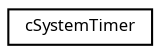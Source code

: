 digraph "Graphical Class Hierarchy"
{
  edge [fontname="Sans",fontsize="8",labelfontname="Sans",labelfontsize="8"];
  node [fontname="Sans",fontsize="8",shape=record];
  rankdir="LR";
  Node1 [label="cSystemTimer",height=0.2,width=0.4,color="black", fillcolor="white", style="filled",URL="$classc_system_timer.html"];
}
